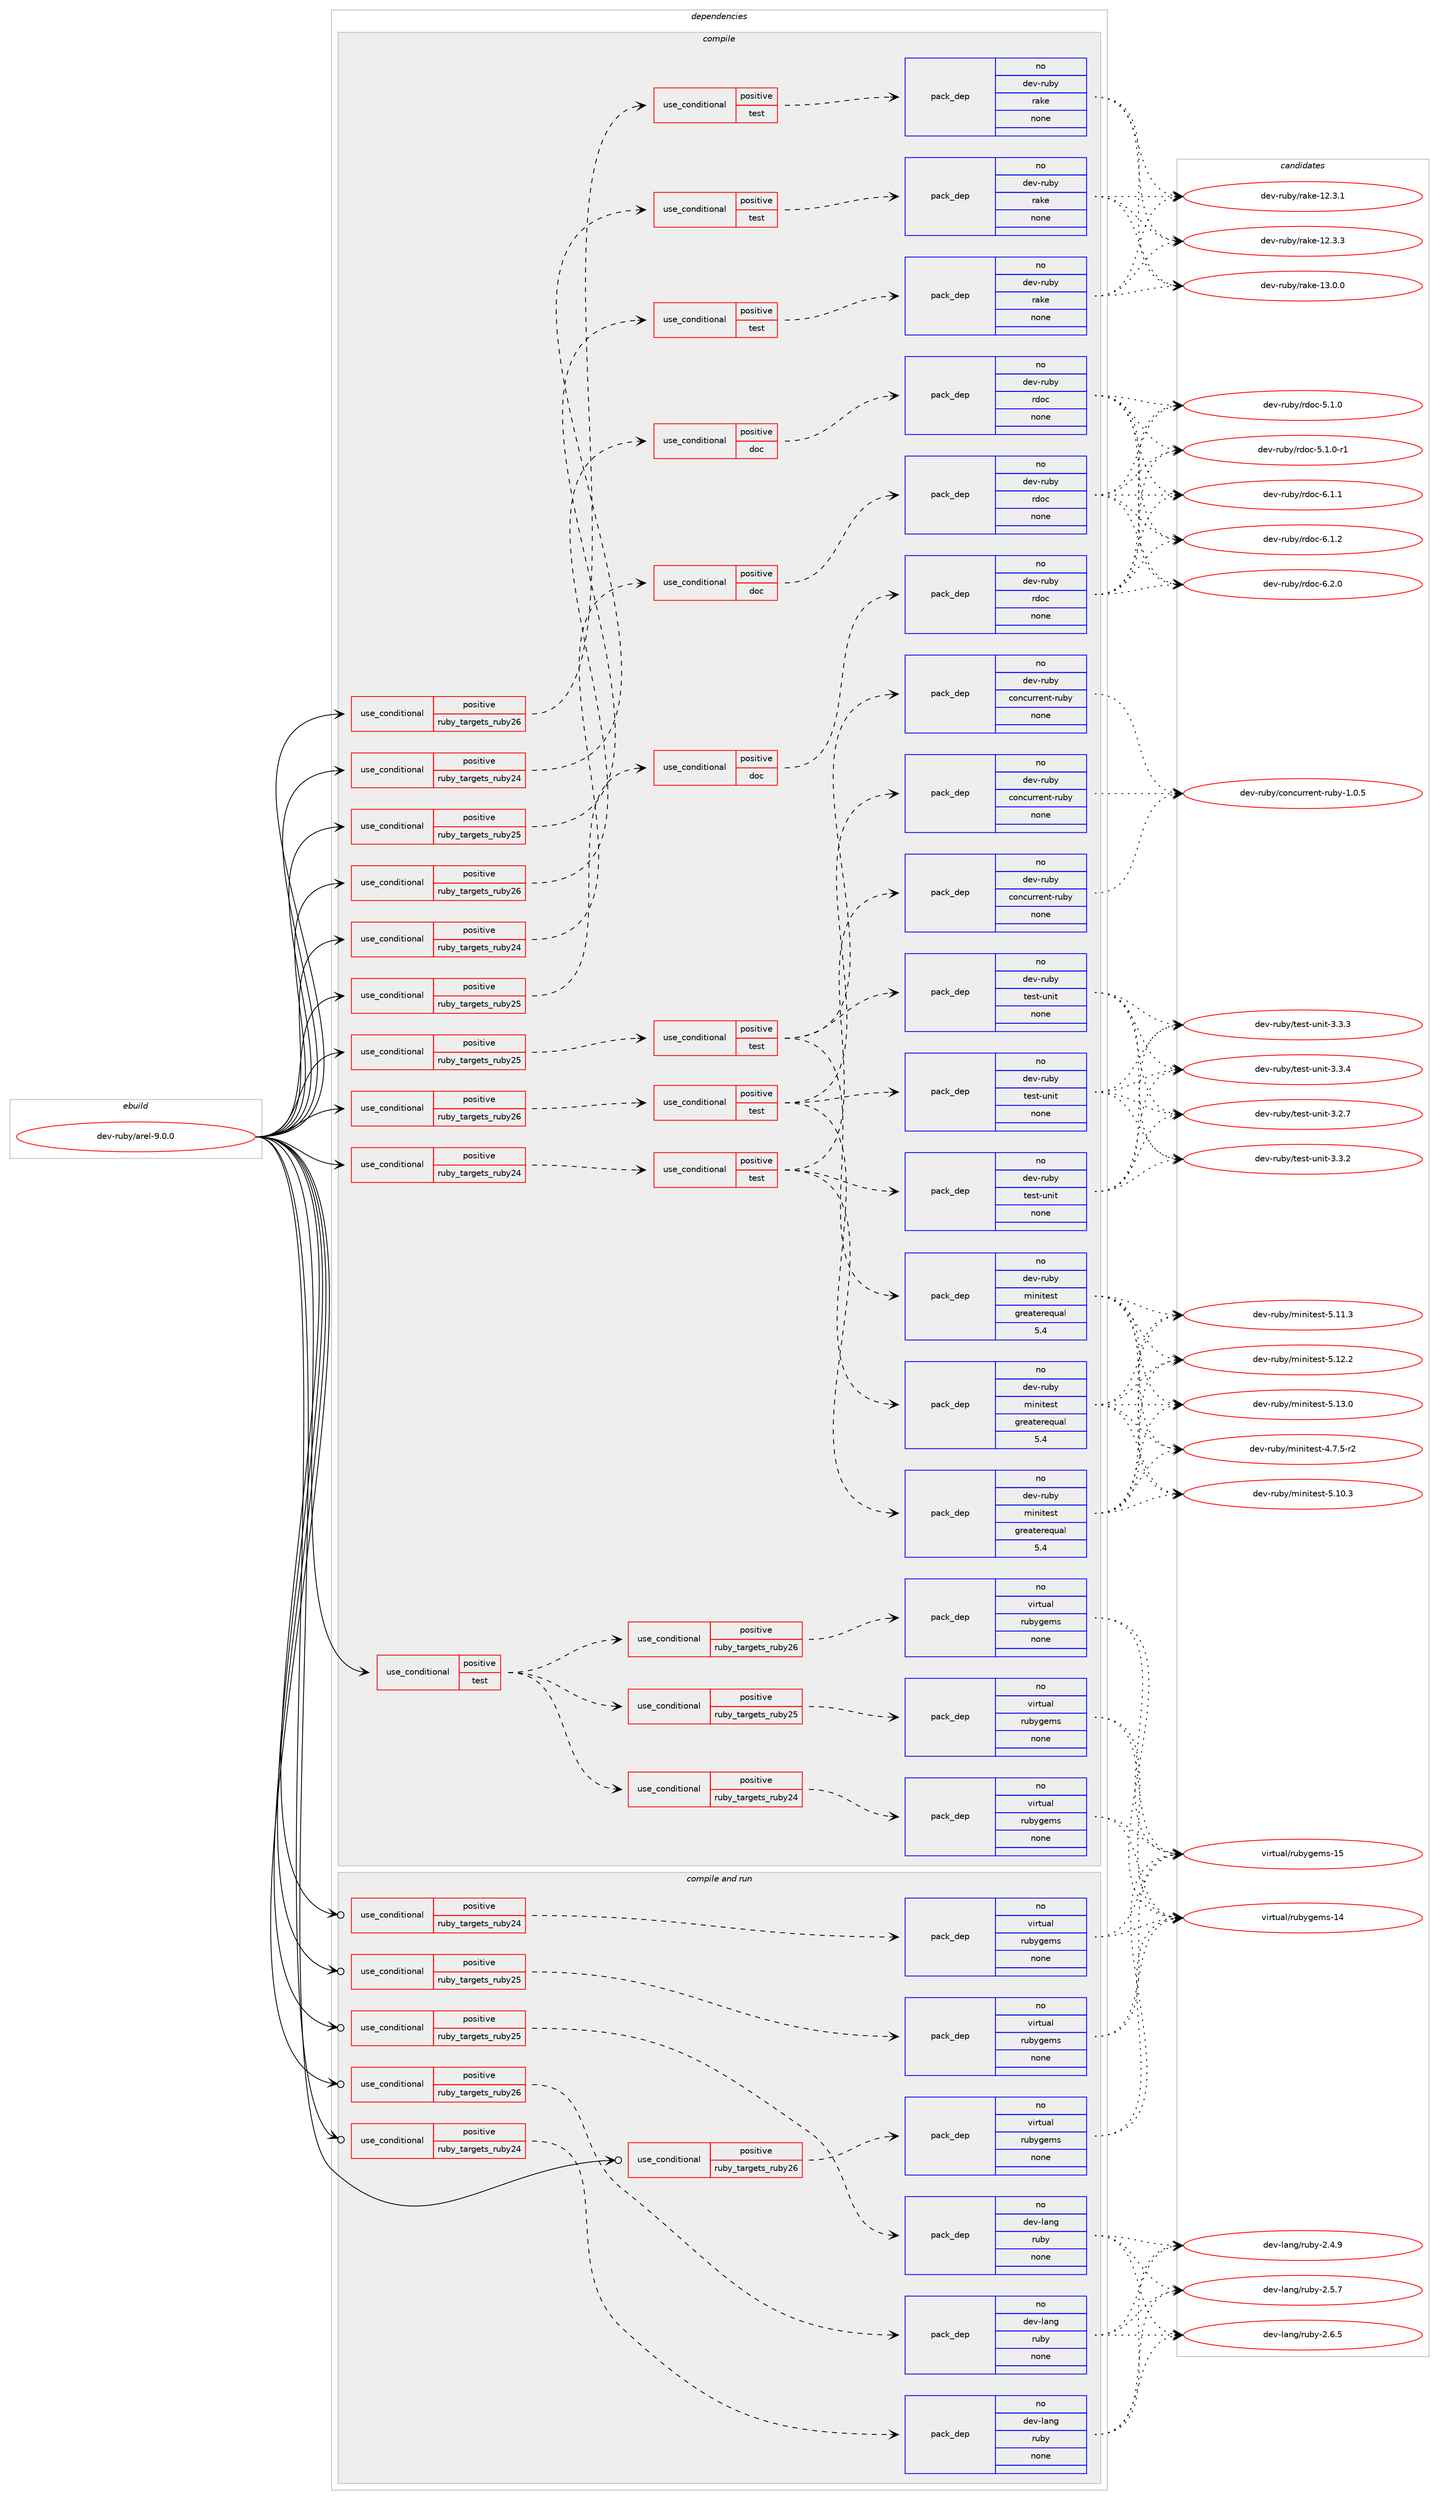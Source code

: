 digraph prolog {

# *************
# Graph options
# *************

newrank=true;
concentrate=true;
compound=true;
graph [rankdir=LR,fontname=Helvetica,fontsize=10,ranksep=1.5];#, ranksep=2.5, nodesep=0.2];
edge  [arrowhead=vee];
node  [fontname=Helvetica,fontsize=10];

# **********
# The ebuild
# **********

subgraph cluster_leftcol {
color=gray;
rank=same;
label=<<i>ebuild</i>>;
id [label="dev-ruby/arel-9.0.0", color=red, width=4, href="../dev-ruby/arel-9.0.0.svg"];
}

# ****************
# The dependencies
# ****************

subgraph cluster_midcol {
color=gray;
label=<<i>dependencies</i>>;
subgraph cluster_compile {
fillcolor="#eeeeee";
style=filled;
label=<<i>compile</i>>;
subgraph cond157935 {
dependency676627 [label=<<TABLE BORDER="0" CELLBORDER="1" CELLSPACING="0" CELLPADDING="4"><TR><TD ROWSPAN="3" CELLPADDING="10">use_conditional</TD></TR><TR><TD>positive</TD></TR><TR><TD>ruby_targets_ruby24</TD></TR></TABLE>>, shape=none, color=red];
subgraph cond157936 {
dependency676628 [label=<<TABLE BORDER="0" CELLBORDER="1" CELLSPACING="0" CELLPADDING="4"><TR><TD ROWSPAN="3" CELLPADDING="10">use_conditional</TD></TR><TR><TD>positive</TD></TR><TR><TD>doc</TD></TR></TABLE>>, shape=none, color=red];
subgraph pack506753 {
dependency676629 [label=<<TABLE BORDER="0" CELLBORDER="1" CELLSPACING="0" CELLPADDING="4" WIDTH="220"><TR><TD ROWSPAN="6" CELLPADDING="30">pack_dep</TD></TR><TR><TD WIDTH="110">no</TD></TR><TR><TD>dev-ruby</TD></TR><TR><TD>rdoc</TD></TR><TR><TD>none</TD></TR><TR><TD></TD></TR></TABLE>>, shape=none, color=blue];
}
dependency676628:e -> dependency676629:w [weight=20,style="dashed",arrowhead="vee"];
}
dependency676627:e -> dependency676628:w [weight=20,style="dashed",arrowhead="vee"];
}
id:e -> dependency676627:w [weight=20,style="solid",arrowhead="vee"];
subgraph cond157937 {
dependency676630 [label=<<TABLE BORDER="0" CELLBORDER="1" CELLSPACING="0" CELLPADDING="4"><TR><TD ROWSPAN="3" CELLPADDING="10">use_conditional</TD></TR><TR><TD>positive</TD></TR><TR><TD>ruby_targets_ruby24</TD></TR></TABLE>>, shape=none, color=red];
subgraph cond157938 {
dependency676631 [label=<<TABLE BORDER="0" CELLBORDER="1" CELLSPACING="0" CELLPADDING="4"><TR><TD ROWSPAN="3" CELLPADDING="10">use_conditional</TD></TR><TR><TD>positive</TD></TR><TR><TD>test</TD></TR></TABLE>>, shape=none, color=red];
subgraph pack506754 {
dependency676632 [label=<<TABLE BORDER="0" CELLBORDER="1" CELLSPACING="0" CELLPADDING="4" WIDTH="220"><TR><TD ROWSPAN="6" CELLPADDING="30">pack_dep</TD></TR><TR><TD WIDTH="110">no</TD></TR><TR><TD>dev-ruby</TD></TR><TR><TD>concurrent-ruby</TD></TR><TR><TD>none</TD></TR><TR><TD></TD></TR></TABLE>>, shape=none, color=blue];
}
dependency676631:e -> dependency676632:w [weight=20,style="dashed",arrowhead="vee"];
subgraph pack506755 {
dependency676633 [label=<<TABLE BORDER="0" CELLBORDER="1" CELLSPACING="0" CELLPADDING="4" WIDTH="220"><TR><TD ROWSPAN="6" CELLPADDING="30">pack_dep</TD></TR><TR><TD WIDTH="110">no</TD></TR><TR><TD>dev-ruby</TD></TR><TR><TD>test-unit</TD></TR><TR><TD>none</TD></TR><TR><TD></TD></TR></TABLE>>, shape=none, color=blue];
}
dependency676631:e -> dependency676633:w [weight=20,style="dashed",arrowhead="vee"];
subgraph pack506756 {
dependency676634 [label=<<TABLE BORDER="0" CELLBORDER="1" CELLSPACING="0" CELLPADDING="4" WIDTH="220"><TR><TD ROWSPAN="6" CELLPADDING="30">pack_dep</TD></TR><TR><TD WIDTH="110">no</TD></TR><TR><TD>dev-ruby</TD></TR><TR><TD>minitest</TD></TR><TR><TD>greaterequal</TD></TR><TR><TD>5.4</TD></TR></TABLE>>, shape=none, color=blue];
}
dependency676631:e -> dependency676634:w [weight=20,style="dashed",arrowhead="vee"];
}
dependency676630:e -> dependency676631:w [weight=20,style="dashed",arrowhead="vee"];
}
id:e -> dependency676630:w [weight=20,style="solid",arrowhead="vee"];
subgraph cond157939 {
dependency676635 [label=<<TABLE BORDER="0" CELLBORDER="1" CELLSPACING="0" CELLPADDING="4"><TR><TD ROWSPAN="3" CELLPADDING="10">use_conditional</TD></TR><TR><TD>positive</TD></TR><TR><TD>ruby_targets_ruby24</TD></TR></TABLE>>, shape=none, color=red];
subgraph cond157940 {
dependency676636 [label=<<TABLE BORDER="0" CELLBORDER="1" CELLSPACING="0" CELLPADDING="4"><TR><TD ROWSPAN="3" CELLPADDING="10">use_conditional</TD></TR><TR><TD>positive</TD></TR><TR><TD>test</TD></TR></TABLE>>, shape=none, color=red];
subgraph pack506757 {
dependency676637 [label=<<TABLE BORDER="0" CELLBORDER="1" CELLSPACING="0" CELLPADDING="4" WIDTH="220"><TR><TD ROWSPAN="6" CELLPADDING="30">pack_dep</TD></TR><TR><TD WIDTH="110">no</TD></TR><TR><TD>dev-ruby</TD></TR><TR><TD>rake</TD></TR><TR><TD>none</TD></TR><TR><TD></TD></TR></TABLE>>, shape=none, color=blue];
}
dependency676636:e -> dependency676637:w [weight=20,style="dashed",arrowhead="vee"];
}
dependency676635:e -> dependency676636:w [weight=20,style="dashed",arrowhead="vee"];
}
id:e -> dependency676635:w [weight=20,style="solid",arrowhead="vee"];
subgraph cond157941 {
dependency676638 [label=<<TABLE BORDER="0" CELLBORDER="1" CELLSPACING="0" CELLPADDING="4"><TR><TD ROWSPAN="3" CELLPADDING="10">use_conditional</TD></TR><TR><TD>positive</TD></TR><TR><TD>ruby_targets_ruby25</TD></TR></TABLE>>, shape=none, color=red];
subgraph cond157942 {
dependency676639 [label=<<TABLE BORDER="0" CELLBORDER="1" CELLSPACING="0" CELLPADDING="4"><TR><TD ROWSPAN="3" CELLPADDING="10">use_conditional</TD></TR><TR><TD>positive</TD></TR><TR><TD>doc</TD></TR></TABLE>>, shape=none, color=red];
subgraph pack506758 {
dependency676640 [label=<<TABLE BORDER="0" CELLBORDER="1" CELLSPACING="0" CELLPADDING="4" WIDTH="220"><TR><TD ROWSPAN="6" CELLPADDING="30">pack_dep</TD></TR><TR><TD WIDTH="110">no</TD></TR><TR><TD>dev-ruby</TD></TR><TR><TD>rdoc</TD></TR><TR><TD>none</TD></TR><TR><TD></TD></TR></TABLE>>, shape=none, color=blue];
}
dependency676639:e -> dependency676640:w [weight=20,style="dashed",arrowhead="vee"];
}
dependency676638:e -> dependency676639:w [weight=20,style="dashed",arrowhead="vee"];
}
id:e -> dependency676638:w [weight=20,style="solid",arrowhead="vee"];
subgraph cond157943 {
dependency676641 [label=<<TABLE BORDER="0" CELLBORDER="1" CELLSPACING="0" CELLPADDING="4"><TR><TD ROWSPAN="3" CELLPADDING="10">use_conditional</TD></TR><TR><TD>positive</TD></TR><TR><TD>ruby_targets_ruby25</TD></TR></TABLE>>, shape=none, color=red];
subgraph cond157944 {
dependency676642 [label=<<TABLE BORDER="0" CELLBORDER="1" CELLSPACING="0" CELLPADDING="4"><TR><TD ROWSPAN="3" CELLPADDING="10">use_conditional</TD></TR><TR><TD>positive</TD></TR><TR><TD>test</TD></TR></TABLE>>, shape=none, color=red];
subgraph pack506759 {
dependency676643 [label=<<TABLE BORDER="0" CELLBORDER="1" CELLSPACING="0" CELLPADDING="4" WIDTH="220"><TR><TD ROWSPAN="6" CELLPADDING="30">pack_dep</TD></TR><TR><TD WIDTH="110">no</TD></TR><TR><TD>dev-ruby</TD></TR><TR><TD>concurrent-ruby</TD></TR><TR><TD>none</TD></TR><TR><TD></TD></TR></TABLE>>, shape=none, color=blue];
}
dependency676642:e -> dependency676643:w [weight=20,style="dashed",arrowhead="vee"];
subgraph pack506760 {
dependency676644 [label=<<TABLE BORDER="0" CELLBORDER="1" CELLSPACING="0" CELLPADDING="4" WIDTH="220"><TR><TD ROWSPAN="6" CELLPADDING="30">pack_dep</TD></TR><TR><TD WIDTH="110">no</TD></TR><TR><TD>dev-ruby</TD></TR><TR><TD>test-unit</TD></TR><TR><TD>none</TD></TR><TR><TD></TD></TR></TABLE>>, shape=none, color=blue];
}
dependency676642:e -> dependency676644:w [weight=20,style="dashed",arrowhead="vee"];
subgraph pack506761 {
dependency676645 [label=<<TABLE BORDER="0" CELLBORDER="1" CELLSPACING="0" CELLPADDING="4" WIDTH="220"><TR><TD ROWSPAN="6" CELLPADDING="30">pack_dep</TD></TR><TR><TD WIDTH="110">no</TD></TR><TR><TD>dev-ruby</TD></TR><TR><TD>minitest</TD></TR><TR><TD>greaterequal</TD></TR><TR><TD>5.4</TD></TR></TABLE>>, shape=none, color=blue];
}
dependency676642:e -> dependency676645:w [weight=20,style="dashed",arrowhead="vee"];
}
dependency676641:e -> dependency676642:w [weight=20,style="dashed",arrowhead="vee"];
}
id:e -> dependency676641:w [weight=20,style="solid",arrowhead="vee"];
subgraph cond157945 {
dependency676646 [label=<<TABLE BORDER="0" CELLBORDER="1" CELLSPACING="0" CELLPADDING="4"><TR><TD ROWSPAN="3" CELLPADDING="10">use_conditional</TD></TR><TR><TD>positive</TD></TR><TR><TD>ruby_targets_ruby25</TD></TR></TABLE>>, shape=none, color=red];
subgraph cond157946 {
dependency676647 [label=<<TABLE BORDER="0" CELLBORDER="1" CELLSPACING="0" CELLPADDING="4"><TR><TD ROWSPAN="3" CELLPADDING="10">use_conditional</TD></TR><TR><TD>positive</TD></TR><TR><TD>test</TD></TR></TABLE>>, shape=none, color=red];
subgraph pack506762 {
dependency676648 [label=<<TABLE BORDER="0" CELLBORDER="1" CELLSPACING="0" CELLPADDING="4" WIDTH="220"><TR><TD ROWSPAN="6" CELLPADDING="30">pack_dep</TD></TR><TR><TD WIDTH="110">no</TD></TR><TR><TD>dev-ruby</TD></TR><TR><TD>rake</TD></TR><TR><TD>none</TD></TR><TR><TD></TD></TR></TABLE>>, shape=none, color=blue];
}
dependency676647:e -> dependency676648:w [weight=20,style="dashed",arrowhead="vee"];
}
dependency676646:e -> dependency676647:w [weight=20,style="dashed",arrowhead="vee"];
}
id:e -> dependency676646:w [weight=20,style="solid",arrowhead="vee"];
subgraph cond157947 {
dependency676649 [label=<<TABLE BORDER="0" CELLBORDER="1" CELLSPACING="0" CELLPADDING="4"><TR><TD ROWSPAN="3" CELLPADDING="10">use_conditional</TD></TR><TR><TD>positive</TD></TR><TR><TD>ruby_targets_ruby26</TD></TR></TABLE>>, shape=none, color=red];
subgraph cond157948 {
dependency676650 [label=<<TABLE BORDER="0" CELLBORDER="1" CELLSPACING="0" CELLPADDING="4"><TR><TD ROWSPAN="3" CELLPADDING="10">use_conditional</TD></TR><TR><TD>positive</TD></TR><TR><TD>doc</TD></TR></TABLE>>, shape=none, color=red];
subgraph pack506763 {
dependency676651 [label=<<TABLE BORDER="0" CELLBORDER="1" CELLSPACING="0" CELLPADDING="4" WIDTH="220"><TR><TD ROWSPAN="6" CELLPADDING="30">pack_dep</TD></TR><TR><TD WIDTH="110">no</TD></TR><TR><TD>dev-ruby</TD></TR><TR><TD>rdoc</TD></TR><TR><TD>none</TD></TR><TR><TD></TD></TR></TABLE>>, shape=none, color=blue];
}
dependency676650:e -> dependency676651:w [weight=20,style="dashed",arrowhead="vee"];
}
dependency676649:e -> dependency676650:w [weight=20,style="dashed",arrowhead="vee"];
}
id:e -> dependency676649:w [weight=20,style="solid",arrowhead="vee"];
subgraph cond157949 {
dependency676652 [label=<<TABLE BORDER="0" CELLBORDER="1" CELLSPACING="0" CELLPADDING="4"><TR><TD ROWSPAN="3" CELLPADDING="10">use_conditional</TD></TR><TR><TD>positive</TD></TR><TR><TD>ruby_targets_ruby26</TD></TR></TABLE>>, shape=none, color=red];
subgraph cond157950 {
dependency676653 [label=<<TABLE BORDER="0" CELLBORDER="1" CELLSPACING="0" CELLPADDING="4"><TR><TD ROWSPAN="3" CELLPADDING="10">use_conditional</TD></TR><TR><TD>positive</TD></TR><TR><TD>test</TD></TR></TABLE>>, shape=none, color=red];
subgraph pack506764 {
dependency676654 [label=<<TABLE BORDER="0" CELLBORDER="1" CELLSPACING="0" CELLPADDING="4" WIDTH="220"><TR><TD ROWSPAN="6" CELLPADDING="30">pack_dep</TD></TR><TR><TD WIDTH="110">no</TD></TR><TR><TD>dev-ruby</TD></TR><TR><TD>concurrent-ruby</TD></TR><TR><TD>none</TD></TR><TR><TD></TD></TR></TABLE>>, shape=none, color=blue];
}
dependency676653:e -> dependency676654:w [weight=20,style="dashed",arrowhead="vee"];
subgraph pack506765 {
dependency676655 [label=<<TABLE BORDER="0" CELLBORDER="1" CELLSPACING="0" CELLPADDING="4" WIDTH="220"><TR><TD ROWSPAN="6" CELLPADDING="30">pack_dep</TD></TR><TR><TD WIDTH="110">no</TD></TR><TR><TD>dev-ruby</TD></TR><TR><TD>test-unit</TD></TR><TR><TD>none</TD></TR><TR><TD></TD></TR></TABLE>>, shape=none, color=blue];
}
dependency676653:e -> dependency676655:w [weight=20,style="dashed",arrowhead="vee"];
subgraph pack506766 {
dependency676656 [label=<<TABLE BORDER="0" CELLBORDER="1" CELLSPACING="0" CELLPADDING="4" WIDTH="220"><TR><TD ROWSPAN="6" CELLPADDING="30">pack_dep</TD></TR><TR><TD WIDTH="110">no</TD></TR><TR><TD>dev-ruby</TD></TR><TR><TD>minitest</TD></TR><TR><TD>greaterequal</TD></TR><TR><TD>5.4</TD></TR></TABLE>>, shape=none, color=blue];
}
dependency676653:e -> dependency676656:w [weight=20,style="dashed",arrowhead="vee"];
}
dependency676652:e -> dependency676653:w [weight=20,style="dashed",arrowhead="vee"];
}
id:e -> dependency676652:w [weight=20,style="solid",arrowhead="vee"];
subgraph cond157951 {
dependency676657 [label=<<TABLE BORDER="0" CELLBORDER="1" CELLSPACING="0" CELLPADDING="4"><TR><TD ROWSPAN="3" CELLPADDING="10">use_conditional</TD></TR><TR><TD>positive</TD></TR><TR><TD>ruby_targets_ruby26</TD></TR></TABLE>>, shape=none, color=red];
subgraph cond157952 {
dependency676658 [label=<<TABLE BORDER="0" CELLBORDER="1" CELLSPACING="0" CELLPADDING="4"><TR><TD ROWSPAN="3" CELLPADDING="10">use_conditional</TD></TR><TR><TD>positive</TD></TR><TR><TD>test</TD></TR></TABLE>>, shape=none, color=red];
subgraph pack506767 {
dependency676659 [label=<<TABLE BORDER="0" CELLBORDER="1" CELLSPACING="0" CELLPADDING="4" WIDTH="220"><TR><TD ROWSPAN="6" CELLPADDING="30">pack_dep</TD></TR><TR><TD WIDTH="110">no</TD></TR><TR><TD>dev-ruby</TD></TR><TR><TD>rake</TD></TR><TR><TD>none</TD></TR><TR><TD></TD></TR></TABLE>>, shape=none, color=blue];
}
dependency676658:e -> dependency676659:w [weight=20,style="dashed",arrowhead="vee"];
}
dependency676657:e -> dependency676658:w [weight=20,style="dashed",arrowhead="vee"];
}
id:e -> dependency676657:w [weight=20,style="solid",arrowhead="vee"];
subgraph cond157953 {
dependency676660 [label=<<TABLE BORDER="0" CELLBORDER="1" CELLSPACING="0" CELLPADDING="4"><TR><TD ROWSPAN="3" CELLPADDING="10">use_conditional</TD></TR><TR><TD>positive</TD></TR><TR><TD>test</TD></TR></TABLE>>, shape=none, color=red];
subgraph cond157954 {
dependency676661 [label=<<TABLE BORDER="0" CELLBORDER="1" CELLSPACING="0" CELLPADDING="4"><TR><TD ROWSPAN="3" CELLPADDING="10">use_conditional</TD></TR><TR><TD>positive</TD></TR><TR><TD>ruby_targets_ruby24</TD></TR></TABLE>>, shape=none, color=red];
subgraph pack506768 {
dependency676662 [label=<<TABLE BORDER="0" CELLBORDER="1" CELLSPACING="0" CELLPADDING="4" WIDTH="220"><TR><TD ROWSPAN="6" CELLPADDING="30">pack_dep</TD></TR><TR><TD WIDTH="110">no</TD></TR><TR><TD>virtual</TD></TR><TR><TD>rubygems</TD></TR><TR><TD>none</TD></TR><TR><TD></TD></TR></TABLE>>, shape=none, color=blue];
}
dependency676661:e -> dependency676662:w [weight=20,style="dashed",arrowhead="vee"];
}
dependency676660:e -> dependency676661:w [weight=20,style="dashed",arrowhead="vee"];
subgraph cond157955 {
dependency676663 [label=<<TABLE BORDER="0" CELLBORDER="1" CELLSPACING="0" CELLPADDING="4"><TR><TD ROWSPAN="3" CELLPADDING="10">use_conditional</TD></TR><TR><TD>positive</TD></TR><TR><TD>ruby_targets_ruby25</TD></TR></TABLE>>, shape=none, color=red];
subgraph pack506769 {
dependency676664 [label=<<TABLE BORDER="0" CELLBORDER="1" CELLSPACING="0" CELLPADDING="4" WIDTH="220"><TR><TD ROWSPAN="6" CELLPADDING="30">pack_dep</TD></TR><TR><TD WIDTH="110">no</TD></TR><TR><TD>virtual</TD></TR><TR><TD>rubygems</TD></TR><TR><TD>none</TD></TR><TR><TD></TD></TR></TABLE>>, shape=none, color=blue];
}
dependency676663:e -> dependency676664:w [weight=20,style="dashed",arrowhead="vee"];
}
dependency676660:e -> dependency676663:w [weight=20,style="dashed",arrowhead="vee"];
subgraph cond157956 {
dependency676665 [label=<<TABLE BORDER="0" CELLBORDER="1" CELLSPACING="0" CELLPADDING="4"><TR><TD ROWSPAN="3" CELLPADDING="10">use_conditional</TD></TR><TR><TD>positive</TD></TR><TR><TD>ruby_targets_ruby26</TD></TR></TABLE>>, shape=none, color=red];
subgraph pack506770 {
dependency676666 [label=<<TABLE BORDER="0" CELLBORDER="1" CELLSPACING="0" CELLPADDING="4" WIDTH="220"><TR><TD ROWSPAN="6" CELLPADDING="30">pack_dep</TD></TR><TR><TD WIDTH="110">no</TD></TR><TR><TD>virtual</TD></TR><TR><TD>rubygems</TD></TR><TR><TD>none</TD></TR><TR><TD></TD></TR></TABLE>>, shape=none, color=blue];
}
dependency676665:e -> dependency676666:w [weight=20,style="dashed",arrowhead="vee"];
}
dependency676660:e -> dependency676665:w [weight=20,style="dashed",arrowhead="vee"];
}
id:e -> dependency676660:w [weight=20,style="solid",arrowhead="vee"];
}
subgraph cluster_compileandrun {
fillcolor="#eeeeee";
style=filled;
label=<<i>compile and run</i>>;
subgraph cond157957 {
dependency676667 [label=<<TABLE BORDER="0" CELLBORDER="1" CELLSPACING="0" CELLPADDING="4"><TR><TD ROWSPAN="3" CELLPADDING="10">use_conditional</TD></TR><TR><TD>positive</TD></TR><TR><TD>ruby_targets_ruby24</TD></TR></TABLE>>, shape=none, color=red];
subgraph pack506771 {
dependency676668 [label=<<TABLE BORDER="0" CELLBORDER="1" CELLSPACING="0" CELLPADDING="4" WIDTH="220"><TR><TD ROWSPAN="6" CELLPADDING="30">pack_dep</TD></TR><TR><TD WIDTH="110">no</TD></TR><TR><TD>dev-lang</TD></TR><TR><TD>ruby</TD></TR><TR><TD>none</TD></TR><TR><TD></TD></TR></TABLE>>, shape=none, color=blue];
}
dependency676667:e -> dependency676668:w [weight=20,style="dashed",arrowhead="vee"];
}
id:e -> dependency676667:w [weight=20,style="solid",arrowhead="odotvee"];
subgraph cond157958 {
dependency676669 [label=<<TABLE BORDER="0" CELLBORDER="1" CELLSPACING="0" CELLPADDING="4"><TR><TD ROWSPAN="3" CELLPADDING="10">use_conditional</TD></TR><TR><TD>positive</TD></TR><TR><TD>ruby_targets_ruby24</TD></TR></TABLE>>, shape=none, color=red];
subgraph pack506772 {
dependency676670 [label=<<TABLE BORDER="0" CELLBORDER="1" CELLSPACING="0" CELLPADDING="4" WIDTH="220"><TR><TD ROWSPAN="6" CELLPADDING="30">pack_dep</TD></TR><TR><TD WIDTH="110">no</TD></TR><TR><TD>virtual</TD></TR><TR><TD>rubygems</TD></TR><TR><TD>none</TD></TR><TR><TD></TD></TR></TABLE>>, shape=none, color=blue];
}
dependency676669:e -> dependency676670:w [weight=20,style="dashed",arrowhead="vee"];
}
id:e -> dependency676669:w [weight=20,style="solid",arrowhead="odotvee"];
subgraph cond157959 {
dependency676671 [label=<<TABLE BORDER="0" CELLBORDER="1" CELLSPACING="0" CELLPADDING="4"><TR><TD ROWSPAN="3" CELLPADDING="10">use_conditional</TD></TR><TR><TD>positive</TD></TR><TR><TD>ruby_targets_ruby25</TD></TR></TABLE>>, shape=none, color=red];
subgraph pack506773 {
dependency676672 [label=<<TABLE BORDER="0" CELLBORDER="1" CELLSPACING="0" CELLPADDING="4" WIDTH="220"><TR><TD ROWSPAN="6" CELLPADDING="30">pack_dep</TD></TR><TR><TD WIDTH="110">no</TD></TR><TR><TD>dev-lang</TD></TR><TR><TD>ruby</TD></TR><TR><TD>none</TD></TR><TR><TD></TD></TR></TABLE>>, shape=none, color=blue];
}
dependency676671:e -> dependency676672:w [weight=20,style="dashed",arrowhead="vee"];
}
id:e -> dependency676671:w [weight=20,style="solid",arrowhead="odotvee"];
subgraph cond157960 {
dependency676673 [label=<<TABLE BORDER="0" CELLBORDER="1" CELLSPACING="0" CELLPADDING="4"><TR><TD ROWSPAN="3" CELLPADDING="10">use_conditional</TD></TR><TR><TD>positive</TD></TR><TR><TD>ruby_targets_ruby25</TD></TR></TABLE>>, shape=none, color=red];
subgraph pack506774 {
dependency676674 [label=<<TABLE BORDER="0" CELLBORDER="1" CELLSPACING="0" CELLPADDING="4" WIDTH="220"><TR><TD ROWSPAN="6" CELLPADDING="30">pack_dep</TD></TR><TR><TD WIDTH="110">no</TD></TR><TR><TD>virtual</TD></TR><TR><TD>rubygems</TD></TR><TR><TD>none</TD></TR><TR><TD></TD></TR></TABLE>>, shape=none, color=blue];
}
dependency676673:e -> dependency676674:w [weight=20,style="dashed",arrowhead="vee"];
}
id:e -> dependency676673:w [weight=20,style="solid",arrowhead="odotvee"];
subgraph cond157961 {
dependency676675 [label=<<TABLE BORDER="0" CELLBORDER="1" CELLSPACING="0" CELLPADDING="4"><TR><TD ROWSPAN="3" CELLPADDING="10">use_conditional</TD></TR><TR><TD>positive</TD></TR><TR><TD>ruby_targets_ruby26</TD></TR></TABLE>>, shape=none, color=red];
subgraph pack506775 {
dependency676676 [label=<<TABLE BORDER="0" CELLBORDER="1" CELLSPACING="0" CELLPADDING="4" WIDTH="220"><TR><TD ROWSPAN="6" CELLPADDING="30">pack_dep</TD></TR><TR><TD WIDTH="110">no</TD></TR><TR><TD>dev-lang</TD></TR><TR><TD>ruby</TD></TR><TR><TD>none</TD></TR><TR><TD></TD></TR></TABLE>>, shape=none, color=blue];
}
dependency676675:e -> dependency676676:w [weight=20,style="dashed",arrowhead="vee"];
}
id:e -> dependency676675:w [weight=20,style="solid",arrowhead="odotvee"];
subgraph cond157962 {
dependency676677 [label=<<TABLE BORDER="0" CELLBORDER="1" CELLSPACING="0" CELLPADDING="4"><TR><TD ROWSPAN="3" CELLPADDING="10">use_conditional</TD></TR><TR><TD>positive</TD></TR><TR><TD>ruby_targets_ruby26</TD></TR></TABLE>>, shape=none, color=red];
subgraph pack506776 {
dependency676678 [label=<<TABLE BORDER="0" CELLBORDER="1" CELLSPACING="0" CELLPADDING="4" WIDTH="220"><TR><TD ROWSPAN="6" CELLPADDING="30">pack_dep</TD></TR><TR><TD WIDTH="110">no</TD></TR><TR><TD>virtual</TD></TR><TR><TD>rubygems</TD></TR><TR><TD>none</TD></TR><TR><TD></TD></TR></TABLE>>, shape=none, color=blue];
}
dependency676677:e -> dependency676678:w [weight=20,style="dashed",arrowhead="vee"];
}
id:e -> dependency676677:w [weight=20,style="solid",arrowhead="odotvee"];
}
subgraph cluster_run {
fillcolor="#eeeeee";
style=filled;
label=<<i>run</i>>;
}
}

# **************
# The candidates
# **************

subgraph cluster_choices {
rank=same;
color=gray;
label=<<i>candidates</i>>;

subgraph choice506753 {
color=black;
nodesep=1;
choice10010111845114117981214711410011199455346494648 [label="dev-ruby/rdoc-5.1.0", color=red, width=4,href="../dev-ruby/rdoc-5.1.0.svg"];
choice100101118451141179812147114100111994553464946484511449 [label="dev-ruby/rdoc-5.1.0-r1", color=red, width=4,href="../dev-ruby/rdoc-5.1.0-r1.svg"];
choice10010111845114117981214711410011199455446494649 [label="dev-ruby/rdoc-6.1.1", color=red, width=4,href="../dev-ruby/rdoc-6.1.1.svg"];
choice10010111845114117981214711410011199455446494650 [label="dev-ruby/rdoc-6.1.2", color=red, width=4,href="../dev-ruby/rdoc-6.1.2.svg"];
choice10010111845114117981214711410011199455446504648 [label="dev-ruby/rdoc-6.2.0", color=red, width=4,href="../dev-ruby/rdoc-6.2.0.svg"];
dependency676629:e -> choice10010111845114117981214711410011199455346494648:w [style=dotted,weight="100"];
dependency676629:e -> choice100101118451141179812147114100111994553464946484511449:w [style=dotted,weight="100"];
dependency676629:e -> choice10010111845114117981214711410011199455446494649:w [style=dotted,weight="100"];
dependency676629:e -> choice10010111845114117981214711410011199455446494650:w [style=dotted,weight="100"];
dependency676629:e -> choice10010111845114117981214711410011199455446504648:w [style=dotted,weight="100"];
}
subgraph choice506754 {
color=black;
nodesep=1;
choice10010111845114117981214799111110991171141141011101164511411798121454946484653 [label="dev-ruby/concurrent-ruby-1.0.5", color=red, width=4,href="../dev-ruby/concurrent-ruby-1.0.5.svg"];
dependency676632:e -> choice10010111845114117981214799111110991171141141011101164511411798121454946484653:w [style=dotted,weight="100"];
}
subgraph choice506755 {
color=black;
nodesep=1;
choice10010111845114117981214711610111511645117110105116455146504655 [label="dev-ruby/test-unit-3.2.7", color=red, width=4,href="../dev-ruby/test-unit-3.2.7.svg"];
choice10010111845114117981214711610111511645117110105116455146514650 [label="dev-ruby/test-unit-3.3.2", color=red, width=4,href="../dev-ruby/test-unit-3.3.2.svg"];
choice10010111845114117981214711610111511645117110105116455146514651 [label="dev-ruby/test-unit-3.3.3", color=red, width=4,href="../dev-ruby/test-unit-3.3.3.svg"];
choice10010111845114117981214711610111511645117110105116455146514652 [label="dev-ruby/test-unit-3.3.4", color=red, width=4,href="../dev-ruby/test-unit-3.3.4.svg"];
dependency676633:e -> choice10010111845114117981214711610111511645117110105116455146504655:w [style=dotted,weight="100"];
dependency676633:e -> choice10010111845114117981214711610111511645117110105116455146514650:w [style=dotted,weight="100"];
dependency676633:e -> choice10010111845114117981214711610111511645117110105116455146514651:w [style=dotted,weight="100"];
dependency676633:e -> choice10010111845114117981214711610111511645117110105116455146514652:w [style=dotted,weight="100"];
}
subgraph choice506756 {
color=black;
nodesep=1;
choice1001011184511411798121471091051101051161011151164552465546534511450 [label="dev-ruby/minitest-4.7.5-r2", color=red, width=4,href="../dev-ruby/minitest-4.7.5-r2.svg"];
choice10010111845114117981214710910511010511610111511645534649484651 [label="dev-ruby/minitest-5.10.3", color=red, width=4,href="../dev-ruby/minitest-5.10.3.svg"];
choice10010111845114117981214710910511010511610111511645534649494651 [label="dev-ruby/minitest-5.11.3", color=red, width=4,href="../dev-ruby/minitest-5.11.3.svg"];
choice10010111845114117981214710910511010511610111511645534649504650 [label="dev-ruby/minitest-5.12.2", color=red, width=4,href="../dev-ruby/minitest-5.12.2.svg"];
choice10010111845114117981214710910511010511610111511645534649514648 [label="dev-ruby/minitest-5.13.0", color=red, width=4,href="../dev-ruby/minitest-5.13.0.svg"];
dependency676634:e -> choice1001011184511411798121471091051101051161011151164552465546534511450:w [style=dotted,weight="100"];
dependency676634:e -> choice10010111845114117981214710910511010511610111511645534649484651:w [style=dotted,weight="100"];
dependency676634:e -> choice10010111845114117981214710910511010511610111511645534649494651:w [style=dotted,weight="100"];
dependency676634:e -> choice10010111845114117981214710910511010511610111511645534649504650:w [style=dotted,weight="100"];
dependency676634:e -> choice10010111845114117981214710910511010511610111511645534649514648:w [style=dotted,weight="100"];
}
subgraph choice506757 {
color=black;
nodesep=1;
choice1001011184511411798121471149710710145495046514649 [label="dev-ruby/rake-12.3.1", color=red, width=4,href="../dev-ruby/rake-12.3.1.svg"];
choice1001011184511411798121471149710710145495046514651 [label="dev-ruby/rake-12.3.3", color=red, width=4,href="../dev-ruby/rake-12.3.3.svg"];
choice1001011184511411798121471149710710145495146484648 [label="dev-ruby/rake-13.0.0", color=red, width=4,href="../dev-ruby/rake-13.0.0.svg"];
dependency676637:e -> choice1001011184511411798121471149710710145495046514649:w [style=dotted,weight="100"];
dependency676637:e -> choice1001011184511411798121471149710710145495046514651:w [style=dotted,weight="100"];
dependency676637:e -> choice1001011184511411798121471149710710145495146484648:w [style=dotted,weight="100"];
}
subgraph choice506758 {
color=black;
nodesep=1;
choice10010111845114117981214711410011199455346494648 [label="dev-ruby/rdoc-5.1.0", color=red, width=4,href="../dev-ruby/rdoc-5.1.0.svg"];
choice100101118451141179812147114100111994553464946484511449 [label="dev-ruby/rdoc-5.1.0-r1", color=red, width=4,href="../dev-ruby/rdoc-5.1.0-r1.svg"];
choice10010111845114117981214711410011199455446494649 [label="dev-ruby/rdoc-6.1.1", color=red, width=4,href="../dev-ruby/rdoc-6.1.1.svg"];
choice10010111845114117981214711410011199455446494650 [label="dev-ruby/rdoc-6.1.2", color=red, width=4,href="../dev-ruby/rdoc-6.1.2.svg"];
choice10010111845114117981214711410011199455446504648 [label="dev-ruby/rdoc-6.2.0", color=red, width=4,href="../dev-ruby/rdoc-6.2.0.svg"];
dependency676640:e -> choice10010111845114117981214711410011199455346494648:w [style=dotted,weight="100"];
dependency676640:e -> choice100101118451141179812147114100111994553464946484511449:w [style=dotted,weight="100"];
dependency676640:e -> choice10010111845114117981214711410011199455446494649:w [style=dotted,weight="100"];
dependency676640:e -> choice10010111845114117981214711410011199455446494650:w [style=dotted,weight="100"];
dependency676640:e -> choice10010111845114117981214711410011199455446504648:w [style=dotted,weight="100"];
}
subgraph choice506759 {
color=black;
nodesep=1;
choice10010111845114117981214799111110991171141141011101164511411798121454946484653 [label="dev-ruby/concurrent-ruby-1.0.5", color=red, width=4,href="../dev-ruby/concurrent-ruby-1.0.5.svg"];
dependency676643:e -> choice10010111845114117981214799111110991171141141011101164511411798121454946484653:w [style=dotted,weight="100"];
}
subgraph choice506760 {
color=black;
nodesep=1;
choice10010111845114117981214711610111511645117110105116455146504655 [label="dev-ruby/test-unit-3.2.7", color=red, width=4,href="../dev-ruby/test-unit-3.2.7.svg"];
choice10010111845114117981214711610111511645117110105116455146514650 [label="dev-ruby/test-unit-3.3.2", color=red, width=4,href="../dev-ruby/test-unit-3.3.2.svg"];
choice10010111845114117981214711610111511645117110105116455146514651 [label="dev-ruby/test-unit-3.3.3", color=red, width=4,href="../dev-ruby/test-unit-3.3.3.svg"];
choice10010111845114117981214711610111511645117110105116455146514652 [label="dev-ruby/test-unit-3.3.4", color=red, width=4,href="../dev-ruby/test-unit-3.3.4.svg"];
dependency676644:e -> choice10010111845114117981214711610111511645117110105116455146504655:w [style=dotted,weight="100"];
dependency676644:e -> choice10010111845114117981214711610111511645117110105116455146514650:w [style=dotted,weight="100"];
dependency676644:e -> choice10010111845114117981214711610111511645117110105116455146514651:w [style=dotted,weight="100"];
dependency676644:e -> choice10010111845114117981214711610111511645117110105116455146514652:w [style=dotted,weight="100"];
}
subgraph choice506761 {
color=black;
nodesep=1;
choice1001011184511411798121471091051101051161011151164552465546534511450 [label="dev-ruby/minitest-4.7.5-r2", color=red, width=4,href="../dev-ruby/minitest-4.7.5-r2.svg"];
choice10010111845114117981214710910511010511610111511645534649484651 [label="dev-ruby/minitest-5.10.3", color=red, width=4,href="../dev-ruby/minitest-5.10.3.svg"];
choice10010111845114117981214710910511010511610111511645534649494651 [label="dev-ruby/minitest-5.11.3", color=red, width=4,href="../dev-ruby/minitest-5.11.3.svg"];
choice10010111845114117981214710910511010511610111511645534649504650 [label="dev-ruby/minitest-5.12.2", color=red, width=4,href="../dev-ruby/minitest-5.12.2.svg"];
choice10010111845114117981214710910511010511610111511645534649514648 [label="dev-ruby/minitest-5.13.0", color=red, width=4,href="../dev-ruby/minitest-5.13.0.svg"];
dependency676645:e -> choice1001011184511411798121471091051101051161011151164552465546534511450:w [style=dotted,weight="100"];
dependency676645:e -> choice10010111845114117981214710910511010511610111511645534649484651:w [style=dotted,weight="100"];
dependency676645:e -> choice10010111845114117981214710910511010511610111511645534649494651:w [style=dotted,weight="100"];
dependency676645:e -> choice10010111845114117981214710910511010511610111511645534649504650:w [style=dotted,weight="100"];
dependency676645:e -> choice10010111845114117981214710910511010511610111511645534649514648:w [style=dotted,weight="100"];
}
subgraph choice506762 {
color=black;
nodesep=1;
choice1001011184511411798121471149710710145495046514649 [label="dev-ruby/rake-12.3.1", color=red, width=4,href="../dev-ruby/rake-12.3.1.svg"];
choice1001011184511411798121471149710710145495046514651 [label="dev-ruby/rake-12.3.3", color=red, width=4,href="../dev-ruby/rake-12.3.3.svg"];
choice1001011184511411798121471149710710145495146484648 [label="dev-ruby/rake-13.0.0", color=red, width=4,href="../dev-ruby/rake-13.0.0.svg"];
dependency676648:e -> choice1001011184511411798121471149710710145495046514649:w [style=dotted,weight="100"];
dependency676648:e -> choice1001011184511411798121471149710710145495046514651:w [style=dotted,weight="100"];
dependency676648:e -> choice1001011184511411798121471149710710145495146484648:w [style=dotted,weight="100"];
}
subgraph choice506763 {
color=black;
nodesep=1;
choice10010111845114117981214711410011199455346494648 [label="dev-ruby/rdoc-5.1.0", color=red, width=4,href="../dev-ruby/rdoc-5.1.0.svg"];
choice100101118451141179812147114100111994553464946484511449 [label="dev-ruby/rdoc-5.1.0-r1", color=red, width=4,href="../dev-ruby/rdoc-5.1.0-r1.svg"];
choice10010111845114117981214711410011199455446494649 [label="dev-ruby/rdoc-6.1.1", color=red, width=4,href="../dev-ruby/rdoc-6.1.1.svg"];
choice10010111845114117981214711410011199455446494650 [label="dev-ruby/rdoc-6.1.2", color=red, width=4,href="../dev-ruby/rdoc-6.1.2.svg"];
choice10010111845114117981214711410011199455446504648 [label="dev-ruby/rdoc-6.2.0", color=red, width=4,href="../dev-ruby/rdoc-6.2.0.svg"];
dependency676651:e -> choice10010111845114117981214711410011199455346494648:w [style=dotted,weight="100"];
dependency676651:e -> choice100101118451141179812147114100111994553464946484511449:w [style=dotted,weight="100"];
dependency676651:e -> choice10010111845114117981214711410011199455446494649:w [style=dotted,weight="100"];
dependency676651:e -> choice10010111845114117981214711410011199455446494650:w [style=dotted,weight="100"];
dependency676651:e -> choice10010111845114117981214711410011199455446504648:w [style=dotted,weight="100"];
}
subgraph choice506764 {
color=black;
nodesep=1;
choice10010111845114117981214799111110991171141141011101164511411798121454946484653 [label="dev-ruby/concurrent-ruby-1.0.5", color=red, width=4,href="../dev-ruby/concurrent-ruby-1.0.5.svg"];
dependency676654:e -> choice10010111845114117981214799111110991171141141011101164511411798121454946484653:w [style=dotted,weight="100"];
}
subgraph choice506765 {
color=black;
nodesep=1;
choice10010111845114117981214711610111511645117110105116455146504655 [label="dev-ruby/test-unit-3.2.7", color=red, width=4,href="../dev-ruby/test-unit-3.2.7.svg"];
choice10010111845114117981214711610111511645117110105116455146514650 [label="dev-ruby/test-unit-3.3.2", color=red, width=4,href="../dev-ruby/test-unit-3.3.2.svg"];
choice10010111845114117981214711610111511645117110105116455146514651 [label="dev-ruby/test-unit-3.3.3", color=red, width=4,href="../dev-ruby/test-unit-3.3.3.svg"];
choice10010111845114117981214711610111511645117110105116455146514652 [label="dev-ruby/test-unit-3.3.4", color=red, width=4,href="../dev-ruby/test-unit-3.3.4.svg"];
dependency676655:e -> choice10010111845114117981214711610111511645117110105116455146504655:w [style=dotted,weight="100"];
dependency676655:e -> choice10010111845114117981214711610111511645117110105116455146514650:w [style=dotted,weight="100"];
dependency676655:e -> choice10010111845114117981214711610111511645117110105116455146514651:w [style=dotted,weight="100"];
dependency676655:e -> choice10010111845114117981214711610111511645117110105116455146514652:w [style=dotted,weight="100"];
}
subgraph choice506766 {
color=black;
nodesep=1;
choice1001011184511411798121471091051101051161011151164552465546534511450 [label="dev-ruby/minitest-4.7.5-r2", color=red, width=4,href="../dev-ruby/minitest-4.7.5-r2.svg"];
choice10010111845114117981214710910511010511610111511645534649484651 [label="dev-ruby/minitest-5.10.3", color=red, width=4,href="../dev-ruby/minitest-5.10.3.svg"];
choice10010111845114117981214710910511010511610111511645534649494651 [label="dev-ruby/minitest-5.11.3", color=red, width=4,href="../dev-ruby/minitest-5.11.3.svg"];
choice10010111845114117981214710910511010511610111511645534649504650 [label="dev-ruby/minitest-5.12.2", color=red, width=4,href="../dev-ruby/minitest-5.12.2.svg"];
choice10010111845114117981214710910511010511610111511645534649514648 [label="dev-ruby/minitest-5.13.0", color=red, width=4,href="../dev-ruby/minitest-5.13.0.svg"];
dependency676656:e -> choice1001011184511411798121471091051101051161011151164552465546534511450:w [style=dotted,weight="100"];
dependency676656:e -> choice10010111845114117981214710910511010511610111511645534649484651:w [style=dotted,weight="100"];
dependency676656:e -> choice10010111845114117981214710910511010511610111511645534649494651:w [style=dotted,weight="100"];
dependency676656:e -> choice10010111845114117981214710910511010511610111511645534649504650:w [style=dotted,weight="100"];
dependency676656:e -> choice10010111845114117981214710910511010511610111511645534649514648:w [style=dotted,weight="100"];
}
subgraph choice506767 {
color=black;
nodesep=1;
choice1001011184511411798121471149710710145495046514649 [label="dev-ruby/rake-12.3.1", color=red, width=4,href="../dev-ruby/rake-12.3.1.svg"];
choice1001011184511411798121471149710710145495046514651 [label="dev-ruby/rake-12.3.3", color=red, width=4,href="../dev-ruby/rake-12.3.3.svg"];
choice1001011184511411798121471149710710145495146484648 [label="dev-ruby/rake-13.0.0", color=red, width=4,href="../dev-ruby/rake-13.0.0.svg"];
dependency676659:e -> choice1001011184511411798121471149710710145495046514649:w [style=dotted,weight="100"];
dependency676659:e -> choice1001011184511411798121471149710710145495046514651:w [style=dotted,weight="100"];
dependency676659:e -> choice1001011184511411798121471149710710145495146484648:w [style=dotted,weight="100"];
}
subgraph choice506768 {
color=black;
nodesep=1;
choice118105114116117971084711411798121103101109115454952 [label="virtual/rubygems-14", color=red, width=4,href="../virtual/rubygems-14.svg"];
choice118105114116117971084711411798121103101109115454953 [label="virtual/rubygems-15", color=red, width=4,href="../virtual/rubygems-15.svg"];
dependency676662:e -> choice118105114116117971084711411798121103101109115454952:w [style=dotted,weight="100"];
dependency676662:e -> choice118105114116117971084711411798121103101109115454953:w [style=dotted,weight="100"];
}
subgraph choice506769 {
color=black;
nodesep=1;
choice118105114116117971084711411798121103101109115454952 [label="virtual/rubygems-14", color=red, width=4,href="../virtual/rubygems-14.svg"];
choice118105114116117971084711411798121103101109115454953 [label="virtual/rubygems-15", color=red, width=4,href="../virtual/rubygems-15.svg"];
dependency676664:e -> choice118105114116117971084711411798121103101109115454952:w [style=dotted,weight="100"];
dependency676664:e -> choice118105114116117971084711411798121103101109115454953:w [style=dotted,weight="100"];
}
subgraph choice506770 {
color=black;
nodesep=1;
choice118105114116117971084711411798121103101109115454952 [label="virtual/rubygems-14", color=red, width=4,href="../virtual/rubygems-14.svg"];
choice118105114116117971084711411798121103101109115454953 [label="virtual/rubygems-15", color=red, width=4,href="../virtual/rubygems-15.svg"];
dependency676666:e -> choice118105114116117971084711411798121103101109115454952:w [style=dotted,weight="100"];
dependency676666:e -> choice118105114116117971084711411798121103101109115454953:w [style=dotted,weight="100"];
}
subgraph choice506771 {
color=black;
nodesep=1;
choice10010111845108971101034711411798121455046524657 [label="dev-lang/ruby-2.4.9", color=red, width=4,href="../dev-lang/ruby-2.4.9.svg"];
choice10010111845108971101034711411798121455046534655 [label="dev-lang/ruby-2.5.7", color=red, width=4,href="../dev-lang/ruby-2.5.7.svg"];
choice10010111845108971101034711411798121455046544653 [label="dev-lang/ruby-2.6.5", color=red, width=4,href="../dev-lang/ruby-2.6.5.svg"];
dependency676668:e -> choice10010111845108971101034711411798121455046524657:w [style=dotted,weight="100"];
dependency676668:e -> choice10010111845108971101034711411798121455046534655:w [style=dotted,weight="100"];
dependency676668:e -> choice10010111845108971101034711411798121455046544653:w [style=dotted,weight="100"];
}
subgraph choice506772 {
color=black;
nodesep=1;
choice118105114116117971084711411798121103101109115454952 [label="virtual/rubygems-14", color=red, width=4,href="../virtual/rubygems-14.svg"];
choice118105114116117971084711411798121103101109115454953 [label="virtual/rubygems-15", color=red, width=4,href="../virtual/rubygems-15.svg"];
dependency676670:e -> choice118105114116117971084711411798121103101109115454952:w [style=dotted,weight="100"];
dependency676670:e -> choice118105114116117971084711411798121103101109115454953:w [style=dotted,weight="100"];
}
subgraph choice506773 {
color=black;
nodesep=1;
choice10010111845108971101034711411798121455046524657 [label="dev-lang/ruby-2.4.9", color=red, width=4,href="../dev-lang/ruby-2.4.9.svg"];
choice10010111845108971101034711411798121455046534655 [label="dev-lang/ruby-2.5.7", color=red, width=4,href="../dev-lang/ruby-2.5.7.svg"];
choice10010111845108971101034711411798121455046544653 [label="dev-lang/ruby-2.6.5", color=red, width=4,href="../dev-lang/ruby-2.6.5.svg"];
dependency676672:e -> choice10010111845108971101034711411798121455046524657:w [style=dotted,weight="100"];
dependency676672:e -> choice10010111845108971101034711411798121455046534655:w [style=dotted,weight="100"];
dependency676672:e -> choice10010111845108971101034711411798121455046544653:w [style=dotted,weight="100"];
}
subgraph choice506774 {
color=black;
nodesep=1;
choice118105114116117971084711411798121103101109115454952 [label="virtual/rubygems-14", color=red, width=4,href="../virtual/rubygems-14.svg"];
choice118105114116117971084711411798121103101109115454953 [label="virtual/rubygems-15", color=red, width=4,href="../virtual/rubygems-15.svg"];
dependency676674:e -> choice118105114116117971084711411798121103101109115454952:w [style=dotted,weight="100"];
dependency676674:e -> choice118105114116117971084711411798121103101109115454953:w [style=dotted,weight="100"];
}
subgraph choice506775 {
color=black;
nodesep=1;
choice10010111845108971101034711411798121455046524657 [label="dev-lang/ruby-2.4.9", color=red, width=4,href="../dev-lang/ruby-2.4.9.svg"];
choice10010111845108971101034711411798121455046534655 [label="dev-lang/ruby-2.5.7", color=red, width=4,href="../dev-lang/ruby-2.5.7.svg"];
choice10010111845108971101034711411798121455046544653 [label="dev-lang/ruby-2.6.5", color=red, width=4,href="../dev-lang/ruby-2.6.5.svg"];
dependency676676:e -> choice10010111845108971101034711411798121455046524657:w [style=dotted,weight="100"];
dependency676676:e -> choice10010111845108971101034711411798121455046534655:w [style=dotted,weight="100"];
dependency676676:e -> choice10010111845108971101034711411798121455046544653:w [style=dotted,weight="100"];
}
subgraph choice506776 {
color=black;
nodesep=1;
choice118105114116117971084711411798121103101109115454952 [label="virtual/rubygems-14", color=red, width=4,href="../virtual/rubygems-14.svg"];
choice118105114116117971084711411798121103101109115454953 [label="virtual/rubygems-15", color=red, width=4,href="../virtual/rubygems-15.svg"];
dependency676678:e -> choice118105114116117971084711411798121103101109115454952:w [style=dotted,weight="100"];
dependency676678:e -> choice118105114116117971084711411798121103101109115454953:w [style=dotted,weight="100"];
}
}

}
